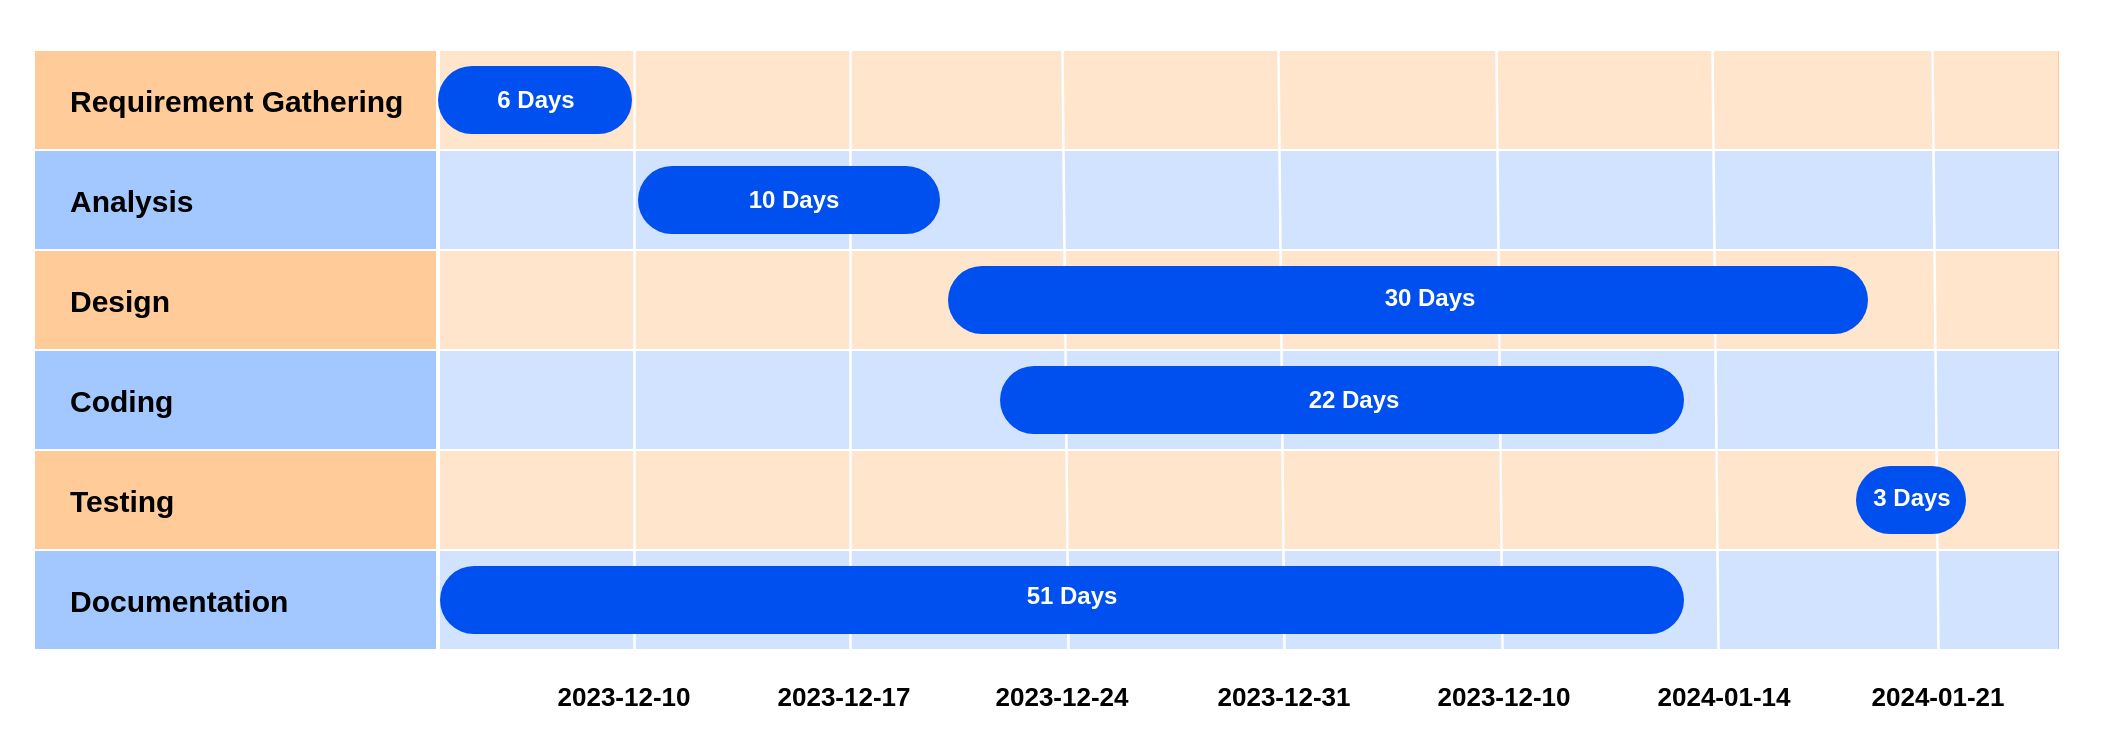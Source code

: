 <mxfile version="22.1.21" type="device">
  <diagram name="Page-1" id="fc2ac565-0d4e-3f0d-88b0-a54af1634ed7">
    <mxGraphModel dx="1278" dy="1287" grid="1" gridSize="10" guides="1" tooltips="1" connect="0" arrows="1" fold="1" page="1" pageScale="1.5" pageWidth="1169" pageHeight="827" background="none" math="0" shadow="0">
      <root>
        <mxCell id="0" style=";html=1;" />
        <mxCell id="1" style=";html=1;" parent="0" />
        <mxCell id="4j_LOv_7RKqF5dBRp_pr-147" value="" style="group" vertex="1" connectable="0" parent="1">
          <mxGeometry x="150" y="434" width="1050" height="372" as="geometry" />
        </mxCell>
        <mxCell id="4j_LOv_7RKqF5dBRp_pr-145" value="" style="rounded=0;whiteSpace=wrap;html=1;strokeColor=none;fillColor=#FFFFFF;" vertex="1" parent="4j_LOv_7RKqF5dBRp_pr-147">
          <mxGeometry width="1050" height="372" as="geometry" />
        </mxCell>
        <mxCell id="75" value="&lt;font style=&quot;font-size: 15px;&quot;&gt;&lt;b&gt;Requirement Gathering&lt;/b&gt;&lt;/font&gt;" style="align=left;strokeColor=#FFFFFF;html=1;fillColor=#ffcc99;spacingLeft=16;" parent="4j_LOv_7RKqF5dBRp_pr-147" vertex="1">
          <mxGeometry x="17" y="25" width="1013.0" height="50" as="geometry" />
        </mxCell>
        <mxCell id="4j_LOv_7RKqF5dBRp_pr-104" value="&lt;font style=&quot;font-size: 15px;&quot;&gt;&lt;b&gt;Analysis&lt;/b&gt;&lt;/font&gt;" style="align=left;strokeColor=#FFFFFF;html=1;fillColor=#A3C8FF;spacingLeft=16;" vertex="1" parent="4j_LOv_7RKqF5dBRp_pr-147">
          <mxGeometry x="17" y="75" width="1013.0" height="50" as="geometry" />
        </mxCell>
        <mxCell id="4j_LOv_7RKqF5dBRp_pr-108" value="&lt;font style=&quot;font-size: 15px;&quot;&gt;&lt;b&gt;Design&lt;/b&gt;&lt;/font&gt;" style="align=left;strokeColor=#FFFFFF;html=1;fillColor=#ffcc99;spacingLeft=16;" vertex="1" parent="4j_LOv_7RKqF5dBRp_pr-147">
          <mxGeometry x="17" y="125" width="1013.0" height="50" as="geometry" />
        </mxCell>
        <mxCell id="4j_LOv_7RKqF5dBRp_pr-111" value="&lt;font style=&quot;font-size: 15px;&quot;&gt;&lt;b&gt;Coding&lt;/b&gt;&lt;/font&gt;" style="align=left;strokeColor=#FFFFFF;html=1;fillColor=#A3C8FF;spacingLeft=16;" vertex="1" parent="4j_LOv_7RKqF5dBRp_pr-147">
          <mxGeometry x="17" y="175" width="1013.0" height="50" as="geometry" />
        </mxCell>
        <mxCell id="4j_LOv_7RKqF5dBRp_pr-115" value="&lt;font style=&quot;font-size: 15px;&quot;&gt;&lt;b&gt;Testing&lt;/b&gt;&lt;/font&gt;" style="align=left;strokeColor=#FFFFFF;html=1;fillColor=#ffcc99;spacingLeft=16;" vertex="1" parent="4j_LOv_7RKqF5dBRp_pr-147">
          <mxGeometry x="17" y="225" width="1013.0" height="50" as="geometry" />
        </mxCell>
        <mxCell id="4j_LOv_7RKqF5dBRp_pr-118" value="&lt;font style=&quot;font-size: 15px;&quot;&gt;&lt;b&gt;Documentation&lt;/b&gt;&lt;/font&gt;" style="align=left;strokeColor=#FFFFFF;html=1;fillColor=#A3C8FF;spacingLeft=16;" vertex="1" parent="4j_LOv_7RKqF5dBRp_pr-147">
          <mxGeometry x="17" y="275" width="1013.0" height="50" as="geometry" />
        </mxCell>
        <mxCell id="4j_LOv_7RKqF5dBRp_pr-135" value="" style="rounded=0;whiteSpace=wrap;html=1;strokeColor=none;opacity=50;fillColor=default;" vertex="1" parent="4j_LOv_7RKqF5dBRp_pr-147">
          <mxGeometry x="219" y="25" width="810" height="300" as="geometry" />
        </mxCell>
        <mxCell id="4j_LOv_7RKqF5dBRp_pr-120" value="" style="endArrow=none;html=1;rounded=1;curved=0;strokeColor=#FFFFFF;strokeWidth=2;" edge="1" parent="4j_LOv_7RKqF5dBRp_pr-147">
          <mxGeometry width="50" height="50" relative="1" as="geometry">
            <mxPoint x="219" y="25" as="sourcePoint" />
            <mxPoint x="219" y="325" as="targetPoint" />
          </mxGeometry>
        </mxCell>
        <mxCell id="4j_LOv_7RKqF5dBRp_pr-121" value="" style="endArrow=none;html=1;rounded=1;strokeColor=#FFFFFF;strokeWidth=1.25;curved=0;" edge="1" parent="4j_LOv_7RKqF5dBRp_pr-147">
          <mxGeometry width="50" height="50" relative="1" as="geometry">
            <mxPoint x="317" y="325" as="sourcePoint" />
            <mxPoint x="317" y="25" as="targetPoint" />
          </mxGeometry>
        </mxCell>
        <mxCell id="4j_LOv_7RKqF5dBRp_pr-122" value="" style="endArrow=none;html=1;rounded=1;strokeColor=#FFFFFF;strokeWidth=1.25;curved=0;" edge="1" parent="4j_LOv_7RKqF5dBRp_pr-147">
          <mxGeometry width="50" height="50" relative="1" as="geometry">
            <mxPoint x="425" y="325" as="sourcePoint" />
            <mxPoint x="425" y="25" as="targetPoint" />
          </mxGeometry>
        </mxCell>
        <mxCell id="4j_LOv_7RKqF5dBRp_pr-123" value="" style="endArrow=none;html=1;rounded=1;strokeColor=#FFFFFF;strokeWidth=1.25;curved=0;" edge="1" parent="4j_LOv_7RKqF5dBRp_pr-147">
          <mxGeometry width="50" height="50" relative="1" as="geometry">
            <mxPoint x="534" y="325" as="sourcePoint" />
            <mxPoint x="531" y="25" as="targetPoint" />
          </mxGeometry>
        </mxCell>
        <mxCell id="4j_LOv_7RKqF5dBRp_pr-124" value="" style="endArrow=none;html=1;rounded=1;strokeColor=#FFFFFF;strokeWidth=1.25;curved=0;" edge="1" parent="4j_LOv_7RKqF5dBRp_pr-147">
          <mxGeometry width="50" height="50" relative="1" as="geometry">
            <mxPoint x="642" y="325" as="sourcePoint" />
            <mxPoint x="639" y="25" as="targetPoint" />
          </mxGeometry>
        </mxCell>
        <mxCell id="4j_LOv_7RKqF5dBRp_pr-125" value="" style="endArrow=none;html=1;rounded=1;strokeColor=#FFFFFF;strokeWidth=1.25;curved=0;" edge="1" parent="4j_LOv_7RKqF5dBRp_pr-147">
          <mxGeometry width="50" height="50" relative="1" as="geometry">
            <mxPoint x="751" y="325" as="sourcePoint" />
            <mxPoint x="748" y="25" as="targetPoint" />
          </mxGeometry>
        </mxCell>
        <mxCell id="4j_LOv_7RKqF5dBRp_pr-126" value="" style="endArrow=none;html=1;rounded=1;strokeColor=#FFFFFF;strokeWidth=1.25;curved=0;" edge="1" parent="4j_LOv_7RKqF5dBRp_pr-147">
          <mxGeometry width="50" height="50" relative="1" as="geometry">
            <mxPoint x="859" y="325" as="sourcePoint" />
            <mxPoint x="856" y="25" as="targetPoint" />
          </mxGeometry>
        </mxCell>
        <mxCell id="4j_LOv_7RKqF5dBRp_pr-127" value="" style="endArrow=none;html=1;rounded=1;strokeColor=#FFFFFF;strokeWidth=1.25;curved=0;" edge="1" parent="4j_LOv_7RKqF5dBRp_pr-147">
          <mxGeometry width="50" height="50" relative="1" as="geometry">
            <mxPoint x="969" y="325" as="sourcePoint" />
            <mxPoint x="966" y="25" as="targetPoint" />
          </mxGeometry>
        </mxCell>
        <mxCell id="4j_LOv_7RKqF5dBRp_pr-128" value="2023-12-10" style="text;html=1;strokeColor=none;fillColor=none;align=center;verticalAlign=middle;whiteSpace=wrap;rounded=0;fontStyle=1;fontSize=13;labelBorderColor=none;" vertex="1" parent="4j_LOv_7RKqF5dBRp_pr-147">
          <mxGeometry x="277" y="333" width="70" height="30" as="geometry" />
        </mxCell>
        <mxCell id="4j_LOv_7RKqF5dBRp_pr-129" value="2023-12-17" style="text;html=1;strokeColor=none;fillColor=none;align=center;verticalAlign=middle;whiteSpace=wrap;rounded=0;fontStyle=1;fontSize=13;labelBorderColor=none;" vertex="1" parent="4j_LOv_7RKqF5dBRp_pr-147">
          <mxGeometry x="387" y="333" width="70" height="30" as="geometry" />
        </mxCell>
        <mxCell id="4j_LOv_7RKqF5dBRp_pr-130" value="2023-12-24" style="text;html=1;strokeColor=none;fillColor=none;align=center;verticalAlign=middle;whiteSpace=wrap;rounded=0;fontStyle=1;fontSize=13;labelBorderColor=none;" vertex="1" parent="4j_LOv_7RKqF5dBRp_pr-147">
          <mxGeometry x="496" y="333" width="70" height="30" as="geometry" />
        </mxCell>
        <mxCell id="4j_LOv_7RKqF5dBRp_pr-131" value="2023-12-31" style="text;html=1;strokeColor=none;fillColor=none;align=center;verticalAlign=middle;whiteSpace=wrap;rounded=0;fontStyle=1;fontSize=13;labelBorderColor=none;" vertex="1" parent="4j_LOv_7RKqF5dBRp_pr-147">
          <mxGeometry x="607" y="333" width="70" height="30" as="geometry" />
        </mxCell>
        <mxCell id="4j_LOv_7RKqF5dBRp_pr-132" value="2023-12-10" style="text;html=1;strokeColor=none;fillColor=none;align=center;verticalAlign=middle;whiteSpace=wrap;rounded=0;fontStyle=1;fontSize=13;labelBorderColor=none;" vertex="1" parent="4j_LOv_7RKqF5dBRp_pr-147">
          <mxGeometry x="717" y="333" width="70" height="30" as="geometry" />
        </mxCell>
        <mxCell id="4j_LOv_7RKqF5dBRp_pr-133" value="2024-01-14" style="text;html=1;strokeColor=none;fillColor=none;align=center;verticalAlign=middle;whiteSpace=wrap;rounded=0;fontStyle=1;fontSize=13;labelBorderColor=none;" vertex="1" parent="4j_LOv_7RKqF5dBRp_pr-147">
          <mxGeometry x="827" y="333" width="70" height="30" as="geometry" />
        </mxCell>
        <mxCell id="4j_LOv_7RKqF5dBRp_pr-134" value="2024-01-21" style="text;html=1;strokeColor=none;fillColor=none;align=center;verticalAlign=middle;whiteSpace=wrap;rounded=0;fontStyle=1;fontSize=13;labelBorderColor=none;" vertex="1" parent="4j_LOv_7RKqF5dBRp_pr-147">
          <mxGeometry x="934" y="333" width="70" height="30" as="geometry" />
        </mxCell>
        <mxCell id="4j_LOv_7RKqF5dBRp_pr-105" value="" style="whiteSpace=wrap;html=1;strokeWidth=2;fillColor=#0050ef;fontSize=14;align=center;strokeColor=none;fontColor=#ffffff;rounded=1;arcSize=50;" vertex="1" parent="4j_LOv_7RKqF5dBRp_pr-147">
          <mxGeometry x="319" y="83" width="151" height="34" as="geometry" />
        </mxCell>
        <mxCell id="4j_LOv_7RKqF5dBRp_pr-106" value="" style="whiteSpace=wrap;html=1;strokeWidth=2;fillColor=#0050ef;fontSize=14;align=center;strokeColor=none;fontColor=#ffffff;rounded=1;arcSize=50;" vertex="1" parent="4j_LOv_7RKqF5dBRp_pr-147">
          <mxGeometry x="219" y="33" width="97" height="34" as="geometry" />
        </mxCell>
        <mxCell id="4j_LOv_7RKqF5dBRp_pr-109" value="" style="whiteSpace=wrap;html=1;strokeWidth=2;fillColor=#0050ef;fontSize=14;align=center;strokeColor=none;fontColor=#ffffff;rounded=1;arcSize=50;" vertex="1" parent="4j_LOv_7RKqF5dBRp_pr-147">
          <mxGeometry x="474" y="133" width="460" height="34" as="geometry" />
        </mxCell>
        <mxCell id="4j_LOv_7RKqF5dBRp_pr-112" value="" style="whiteSpace=wrap;html=1;strokeWidth=2;fillColor=#0050ef;fontSize=14;align=center;strokeColor=none;fontColor=#ffffff;rounded=1;arcSize=50;" vertex="1" parent="4j_LOv_7RKqF5dBRp_pr-147">
          <mxGeometry x="500" y="183" width="342" height="34" as="geometry" />
        </mxCell>
        <mxCell id="4j_LOv_7RKqF5dBRp_pr-116" value="" style="whiteSpace=wrap;html=1;strokeWidth=2;fillColor=#0050ef;fontSize=14;align=center;strokeColor=none;fontColor=#ffffff;rounded=1;arcSize=50;" vertex="1" parent="4j_LOv_7RKqF5dBRp_pr-147">
          <mxGeometry x="928" y="233" width="55" height="34" as="geometry" />
        </mxCell>
        <mxCell id="4j_LOv_7RKqF5dBRp_pr-119" value="" style="whiteSpace=wrap;html=1;strokeWidth=2;fillColor=#0050ef;fontSize=14;align=center;strokeColor=none;fontColor=#ffffff;rounded=1;arcSize=50;" vertex="1" parent="4j_LOv_7RKqF5dBRp_pr-147">
          <mxGeometry x="220" y="283" width="622" height="34" as="geometry" />
        </mxCell>
        <mxCell id="4j_LOv_7RKqF5dBRp_pr-139" value="6 Days" style="text;html=1;strokeColor=none;fillColor=none;align=center;verticalAlign=middle;whiteSpace=wrap;rounded=0;fontColor=#FFFFFF;fontStyle=1" vertex="1" parent="4j_LOv_7RKqF5dBRp_pr-147">
          <mxGeometry x="237.5" y="35" width="60" height="30" as="geometry" />
        </mxCell>
        <mxCell id="4j_LOv_7RKqF5dBRp_pr-140" value="10 Days" style="text;html=1;strokeColor=none;fillColor=none;align=center;verticalAlign=middle;whiteSpace=wrap;rounded=0;fontColor=#FFFFFF;fontStyle=1" vertex="1" parent="4j_LOv_7RKqF5dBRp_pr-147">
          <mxGeometry x="367" y="85" width="60" height="30" as="geometry" />
        </mxCell>
        <mxCell id="4j_LOv_7RKqF5dBRp_pr-141" value="30 Days" style="text;html=1;strokeColor=none;fillColor=none;align=center;verticalAlign=middle;whiteSpace=wrap;rounded=0;fontColor=#FFFFFF;fontStyle=1" vertex="1" parent="4j_LOv_7RKqF5dBRp_pr-147">
          <mxGeometry x="685" y="134" width="60" height="30" as="geometry" />
        </mxCell>
        <mxCell id="4j_LOv_7RKqF5dBRp_pr-142" value="22 Days" style="text;html=1;strokeColor=none;fillColor=none;align=center;verticalAlign=middle;whiteSpace=wrap;rounded=0;fontColor=#FFFFFF;fontStyle=1" vertex="1" parent="4j_LOv_7RKqF5dBRp_pr-147">
          <mxGeometry x="647" y="185" width="60" height="30" as="geometry" />
        </mxCell>
        <mxCell id="4j_LOv_7RKqF5dBRp_pr-143" value="3 Days" style="text;html=1;strokeColor=none;fillColor=none;align=center;verticalAlign=middle;whiteSpace=wrap;rounded=0;fontColor=#FFFFFF;fontStyle=1" vertex="1" parent="4j_LOv_7RKqF5dBRp_pr-147">
          <mxGeometry x="925.5" y="234" width="60" height="30" as="geometry" />
        </mxCell>
        <mxCell id="4j_LOv_7RKqF5dBRp_pr-144" value="51 Days" style="text;html=1;strokeColor=none;fillColor=none;align=center;verticalAlign=middle;whiteSpace=wrap;rounded=0;fontColor=#FFFFFF;fontStyle=1" vertex="1" parent="4j_LOv_7RKqF5dBRp_pr-147">
          <mxGeometry x="506" y="283" width="60" height="30" as="geometry" />
        </mxCell>
      </root>
    </mxGraphModel>
  </diagram>
</mxfile>
